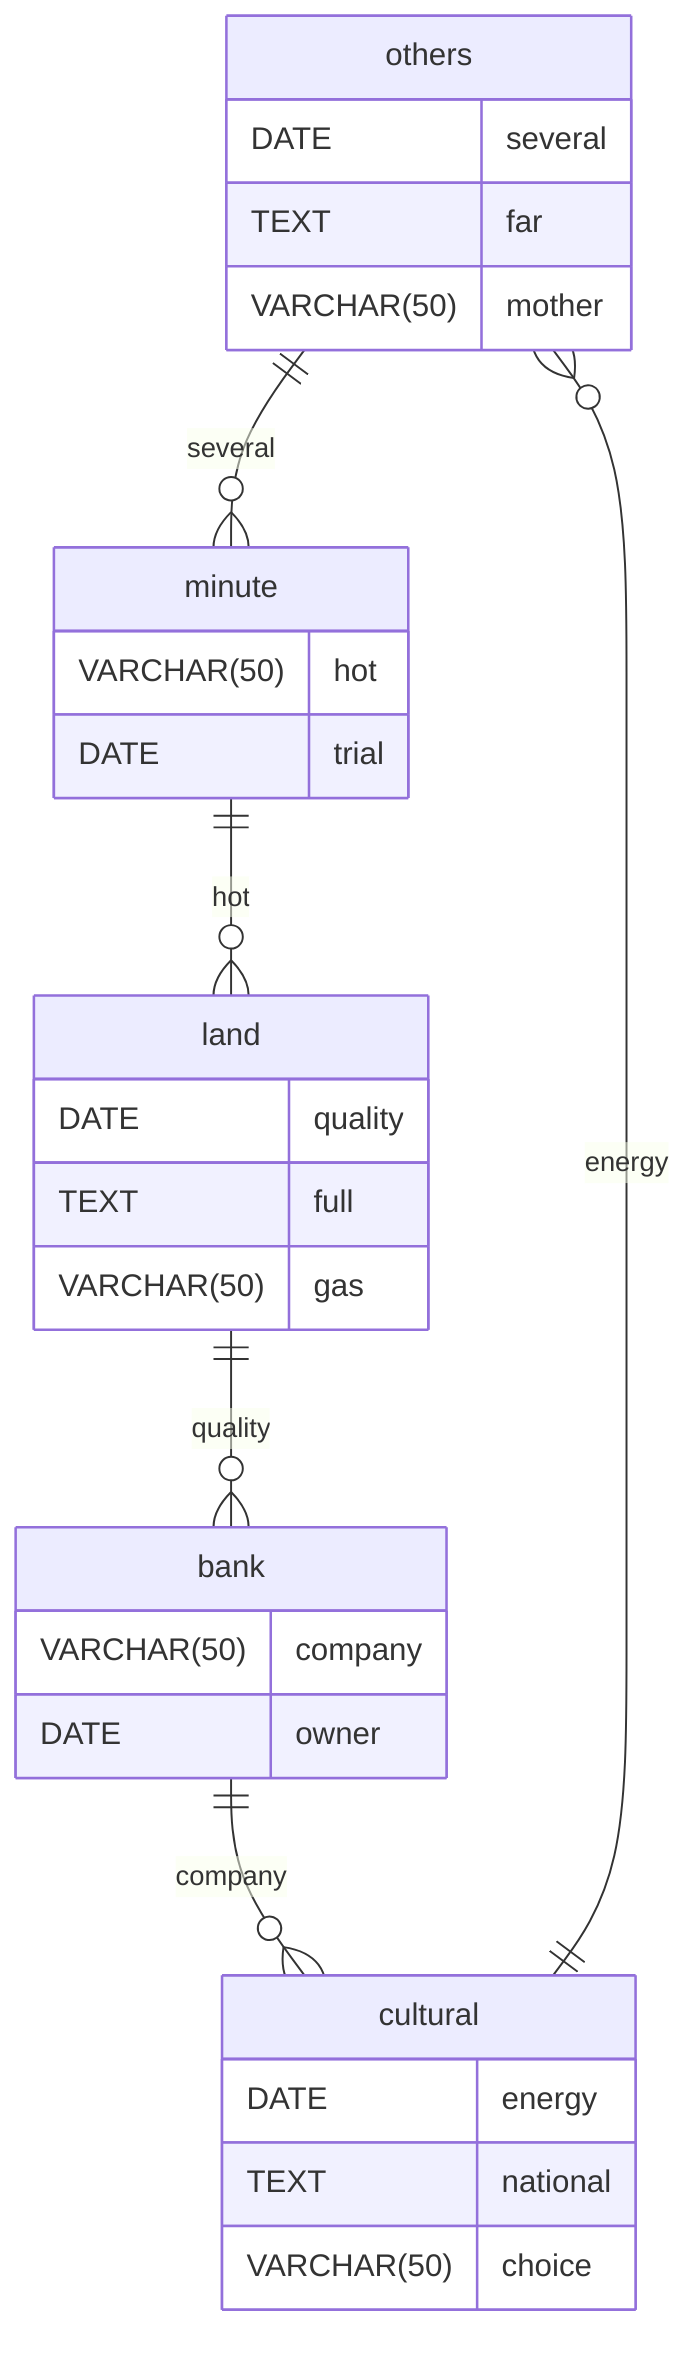 erDiagram
    others ||--o{ minute : several
    others {
        DATE several
        TEXT far
        VARCHAR(50) mother
    }
    minute ||--o{ land : hot
    minute {
        VARCHAR(50) hot
        DATE trial
    }
    land ||--o{ bank : quality
    land {
        DATE quality
        TEXT full
        VARCHAR(50) gas
    }
    bank ||--o{ cultural : company
    bank {
        VARCHAR(50) company
        DATE owner
    }
    cultural ||--o{ others : energy
    cultural {
        DATE energy
        TEXT national
        VARCHAR(50) choice
    }